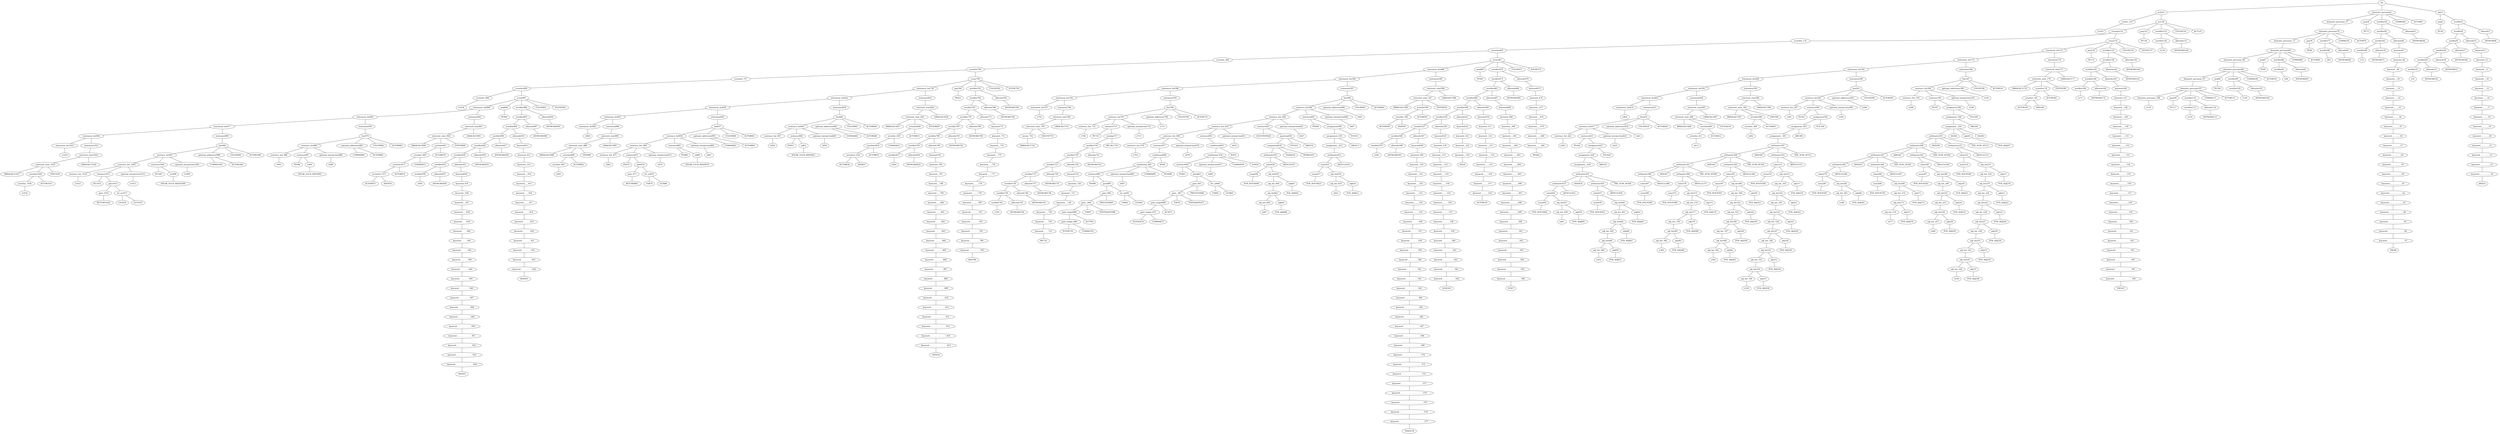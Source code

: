 strict graph {
	S0 -- actlist1
	S0 -- dramatis_personae2
	S0 -- title3

	title3 -- peq4
	title3 -- wordlist5

	wordlist5 -- wordlist6
	wordlist5 -- allwords7

	allwords7 -- ANYWORD8


	wordlist6 -- wordlist9
	wordlist6 -- allwords10

	allwords10 -- keyword11

	keyword11 -- keyword_12

	keyword_12 -- keyword__13

	keyword__13 -- keyword___14

	keyword___14 -- keyword____15

	keyword____15 -- keyword_____16

	keyword_____16 -- keyword______17

	keyword______17 -- keyword_______18

	keyword_______18 -- keyword________19

	keyword________19 -- keyword_________20

	keyword_________20 -- keyword__________21

	keyword__________21 -- keyword___________22

	keyword___________22 -- keyword____________23

	keyword____________23 -- keyword_____________24

	keyword_____________24 -- AND25


	wordlist9 -- wordlist26
	wordlist9 -- allwords27

	allwords27 -- ANYWORD28


	wordlist26 -- wordlist29
	wordlist26 -- allwords30

	allwords30 -- ANYWORD31


	wordlist29 -- wordlist32
	wordlist29 -- allwords33

	allwords33 -- ANYWORD34


	wordlist32 -- λ35

	peq4 -- PE36


	dramatis_personae2 -- dramatis_personae_37
	dramatis_personae2 -- peq38
	dramatis_personae2 -- wordlist39
	dramatis_personae2 -- COMMA40
	dramatis_personae2 -- ACTOR41



	wordlist39 -- wordlist42
	wordlist39 -- allwords43

	allwords43 -- ANYWORD44


	wordlist42 -- wordlist45
	wordlist42 -- allwords46

	allwords46 -- keyword47

	keyword47 -- keyword_48

	keyword_48 -- keyword__49

	keyword__49 -- keyword___50

	keyword___50 -- keyword____51

	keyword____51 -- keyword_____52

	keyword_____52 -- keyword______53

	keyword______53 -- keyword_______54

	keyword_______54 -- keyword________55

	keyword________55 -- keyword_________56

	keyword_________56 -- keyword__________57

	keyword__________57 -- keyword___________58

	keyword___________58 -- keyword____________59

	keyword____________59 -- keyword_____________60

	keyword_____________60 -- keyword______________61

	keyword______________61 -- keyword_______________62

	keyword_______________62 -- keyword________________63

	keyword________________63 -- keyword_________________64

	keyword_________________64 -- keyword__________________65

	keyword__________________65 -- keyword___________________66

	keyword___________________66 -- keyword____________________67

	keyword____________________67 -- THE68


	wordlist45 -- wordlist69
	wordlist45 -- allwords70

	allwords70 -- ANYWORD71


	wordlist69 -- λ72

	peq38 -- PE73


	dramatis_personae_37 -- dramatis_personae74

	dramatis_personae74 -- dramatis_personae_75
	dramatis_personae74 -- peq76
	dramatis_personae74 -- wordlist77
	dramatis_personae74 -- COMMA78
	dramatis_personae74 -- ACTOR79



	wordlist77 -- wordlist80
	wordlist77 -- allwords81

	allwords81 -- ANYWORD82


	wordlist80 -- λ83

	peq76 -- PE84


	dramatis_personae_75 -- dramatis_personae85

	dramatis_personae85 -- dramatis_personae_86
	dramatis_personae85 -- peq87
	dramatis_personae85 -- wordlist88
	dramatis_personae85 -- COMMA89
	dramatis_personae85 -- ACTOR90



	wordlist88 -- wordlist91
	wordlist88 -- allwords92

	allwords92 -- ANYWORD93


	wordlist91 -- λ94

	peq87 -- PE95


	dramatis_personae_86 -- dramatis_personae96

	dramatis_personae96 -- dramatis_personae_97
	dramatis_personae96 -- peq98
	dramatis_personae96 -- wordlist99
	dramatis_personae96 -- COMMA100
	dramatis_personae96 -- ACTOR101



	wordlist99 -- wordlist102
	wordlist99 -- allwords103

	allwords103 -- ANYWORD104


	wordlist102 -- λ105

	peq98 -- PE106


	dramatis_personae_97 -- dramatis_personae107

	dramatis_personae107 -- dramatis_personae_108
	dramatis_personae107 -- peq109
	dramatis_personae107 -- wordlist110
	dramatis_personae107 -- COMMA111
	dramatis_personae107 -- ACTOR112



	wordlist110 -- wordlist113
	wordlist110 -- allwords114

	allwords114 -- ANYWORD115


	wordlist113 -- λ116

	peq109 -- PE117


	dramatis_personae_108 -- λ118

	actlist1 -- actlist_119
	actlist1 -- act120

	act120 -- scenelist121
	act120 -- peq122
	act120 -- wordlist123
	act120 -- COLON124
	act120 -- ACT125



	wordlist123 -- wordlist126
	wordlist123 -- allwords127

	allwords127 -- ANYWORD128


	wordlist126 -- λ129

	peq122 -- PE130


	scenelist121 -- scenelist_131
	scenelist121 -- scene132

	scene132 -- statement_list133
	scene132 -- peq134
	scene132 -- wordlist135
	scene132 -- COLON136
	scene132 -- SCENE137



	wordlist135 -- wordlist138
	wordlist135 -- allwords139

	allwords139 -- ANYWORD140


	wordlist138 -- wordlist141
	wordlist138 -- allwords142

	allwords142 -- ANYWORD143


	wordlist141 -- wordlist144
	wordlist141 -- allwords145

	allwords145 -- keyword146

	keyword146 -- keyword_147

	keyword_147 -- keyword__148

	keyword__148 -- keyword___149

	keyword___149 -- keyword____150

	keyword____150 -- keyword_____151

	keyword_____151 -- keyword______152

	keyword______152 -- keyword_______153

	keyword_______153 -- keyword________154

	keyword________154 -- keyword_________155

	keyword_________155 -- keyword__________156

	keyword__________156 -- keyword___________157

	keyword___________157 -- keyword____________158

	keyword____________158 -- keyword_____________159

	keyword_____________159 -- keyword______________160

	keyword______________160 -- keyword_______________161

	keyword_______________161 -- keyword________________162

	keyword________________162 -- keyword_________________163

	keyword_________________163 -- keyword__________________164

	keyword__________________164 -- keyword___________________165

	keyword___________________165 -- keyword____________________166

	keyword____________________166 -- THE167


	wordlist144 -- wordlist168
	wordlist144 -- allwords169

	allwords169 -- ANYWORD170


	wordlist168 -- λ171

	peq134 -- PE172


	statement_list133 -- statement_list173
	statement_list133 -- statement174

	statement174 -- enterexit_stmt175

	enterexit_stmt175 -- enterexit_stmt_176
	enterexit_stmt175 -- LBRACKET177


	enterexit_stmt_176 -- RBRACKET178
	enterexit_stmt_176 -- actorlist179
	enterexit_stmt_176 -- ENTER180


	actorlist179 -- actorlist_181
	actorlist179 -- ACTOR182


	actorlist_181 -- ACTOR183
	actorlist_181 -- AND184




	statement_list173 -- statement_list185
	statement_list173 -- statement186

	statement186 -- line187

	line187 -- sentence_list188
	line187 -- optional_addressee189
	line187 -- COLON190
	line187 -- ACTOR191



	optional_addressee189 -- λ192

	sentence_list188 -- sentence_list_193
	sentence_list188 -- sentence194
	sentence_list188 -- optional_interjection195

	optional_interjection195 -- λ196

	sentence194 -- PE197
	sentence194 -- assignment198

	assignment198 -- assignment_199
	assignment198 -- YOU200


	assignment_199 -- assignment__201
	assignment_199 -- ARE202


	assignment__201 -- arithmetic203
	assignment__201 -- AS204
	assignment__201 -- adj205
	assignment__201 -- AS206


	adj205 -- POS_ADJ207



	arithmetic203 -- arithmetic208
	arithmetic203 -- AND209
	arithmetic203 -- arithmetic210
	arithmetic203 -- THE_SUM_OF211


	arithmetic210 -- value212
	arithmetic210 -- ARTICLE213


	value212 -- noun214
	value212 -- adj_list215

	adj_list215 -- adj_list_216
	adj_list215 -- adj217

	adj217 -- POS_ADJ218


	adj_list_216 -- adj_list219

	adj_list219 -- adj_list_220
	adj_list219 -- adj221

	adj221 -- POS_ADJ222


	adj_list_220 -- adj_list223

	adj_list223 -- adj_list_224
	adj_list223 -- adj225

	adj225 -- POS_ADJ226


	adj_list_224 -- adj_list227

	adj_list227 -- adj_list_228
	adj_list227 -- adj229

	adj229 -- POS_ADJ230


	adj_list_228 -- adj_list231

	adj_list231 -- adj_list_232
	adj_list231 -- adj233

	adj233 -- POS_ADJ234


	adj_list_232 -- adj_list235

	adj_list235 -- adj_list_236
	adj_list235 -- adj237

	adj237 -- POS_ADJ238


	adj_list_236 -- λ239

	noun214 -- POS_NOUN240



	arithmetic208 -- arithmetic241
	arithmetic208 -- AND242
	arithmetic208 -- arithmetic243
	arithmetic208 -- THE_SUM_OF244


	arithmetic243 -- value245
	arithmetic243 -- ARTICLE246


	value245 -- noun247
	value245 -- adj_list248

	adj_list248 -- adj_list_249
	adj_list248 -- adj250

	adj250 -- POS_ADJ251


	adj_list_249 -- adj_list252

	adj_list252 -- adj_list_253
	adj_list252 -- adj254

	adj254 -- POS_ADJ255


	adj_list_253 -- adj_list256

	adj_list256 -- adj_list_257
	adj_list256 -- adj258

	adj258 -- POS_ADJ259


	adj_list_257 -- λ260

	noun247 -- POS_NOUN261



	arithmetic241 -- arithmetic262
	arithmetic241 -- AND263
	arithmetic241 -- arithmetic264
	arithmetic241 -- THE_SUM_OF265


	arithmetic264 -- value266
	arithmetic264 -- ARTICLE267


	value266 -- noun268
	value266 -- adj_list269

	adj_list269 -- adj_list_270
	adj_list269 -- adj271

	adj271 -- POS_ADJ272


	adj_list_270 -- adj_list273

	adj_list273 -- adj_list_274
	adj_list273 -- adj275

	adj275 -- POS_ADJ276


	adj_list_274 -- λ277

	noun268 -- POS_NOUN278



	arithmetic262 -- value279
	arithmetic262 -- ARTICLE280


	value279 -- noun281
	value279 -- adj_list282

	adj_list282 -- adj_list_283
	adj_list282 -- adj284

	adj284 -- POS_ADJ285


	adj_list_283 -- λ286

	noun281 -- POS_NOUN287



	sentence_list_193 -- λ288

	statement_list185 -- statement_list289
	statement_list185 -- statement290

	statement290 -- line291

	line291 -- sentence_list292
	line291 -- optional_addressee293
	line291 -- COLON294
	line291 -- ACTOR295



	optional_addressee293 -- λ296

	sentence_list292 -- sentence_list_297
	sentence_list292 -- sentence298
	sentence_list292 -- optional_interjection299

	optional_interjection299 -- λ300

	sentence298 -- PE301
	sentence298 -- assignment302

	assignment302 -- assignment_303
	assignment302 -- YOU304


	assignment_303 -- assignment__305
	assignment_303 -- ARE306


	assignment__305 -- arithmetic307

	arithmetic307 -- arithmetic308
	arithmetic307 -- AND309
	arithmetic307 -- arithmetic310
	arithmetic307 -- THE_SUM_OF311


	arithmetic310 -- value312
	arithmetic310 -- ARTICLE313


	value312 -- noun314
	value312 -- adj_list315

	adj_list315 -- adj_list_316
	adj_list315 -- adj317

	adj317 -- POS_ADJ318


	adj_list_316 -- adj_list319

	adj_list319 -- adj_list_320
	adj_list319 -- adj321

	adj321 -- POS_ADJ322


	adj_list_320 -- adj_list323

	adj_list323 -- adj_list_324
	adj_list323 -- adj325

	adj325 -- POS_ADJ326


	adj_list_324 -- adj_list327

	adj_list327 -- adj_list_328
	adj_list327 -- adj329

	adj329 -- POS_ADJ330


	adj_list_328 -- adj_list331

	adj_list331 -- adj_list_332
	adj_list331 -- adj333

	adj333 -- POS_ADJ334


	adj_list_332 -- adj_list335

	adj_list335 -- adj_list_336
	adj_list335 -- adj337

	adj337 -- POS_ADJ338


	adj_list_336 -- λ339

	noun314 -- POS_NOUN340



	arithmetic308 -- arithmetic341
	arithmetic308 -- AND342
	arithmetic308 -- arithmetic343
	arithmetic308 -- THE_SUM_OF344


	arithmetic343 -- value345
	arithmetic343 -- ARTICLE346


	value345 -- noun347
	value345 -- adj_list348

	adj_list348 -- adj_list_349
	adj_list348 -- adj350

	adj350 -- POS_ADJ351


	adj_list_349 -- adj_list352

	adj_list352 -- adj_list_353
	adj_list352 -- adj354

	adj354 -- POS_ADJ355


	adj_list_353 -- adj_list356

	adj_list356 -- adj_list_357
	adj_list356 -- adj358

	adj358 -- POS_ADJ359


	adj_list_357 -- adj_list360

	adj_list360 -- adj_list_361
	adj_list360 -- adj362

	adj362 -- POS_ADJ363


	adj_list_361 -- λ364

	noun347 -- POS_NOUN365



	arithmetic341 -- arithmetic366
	arithmetic341 -- AND367
	arithmetic341 -- arithmetic368
	arithmetic341 -- THE_SUM_OF369


	arithmetic368 -- value370
	arithmetic368 -- ARTICLE371


	value370 -- noun372
	value370 -- adj_list373

	adj_list373 -- adj_list_374
	adj_list373 -- adj375

	adj375 -- POS_ADJ376


	adj_list_374 -- adj_list377

	adj_list377 -- adj_list_378
	adj_list377 -- adj379

	adj379 -- POS_ADJ380


	adj_list_378 -- adj_list381

	adj_list381 -- adj_list_382
	adj_list381 -- adj383

	adj383 -- POS_ADJ384


	adj_list_382 -- λ385

	noun372 -- POS_NOUN386



	arithmetic366 -- value387
	arithmetic366 -- ARTICLE388


	value387 -- noun389

	noun389 -- POS_NOUN390



	sentence_list_297 -- λ391

	statement_list289 -- statement_list392
	statement_list289 -- statement393

	statement393 -- enterexit_stmt394

	enterexit_stmt394 -- enterexit_stmt_395
	enterexit_stmt394 -- LBRACKET396


	enterexit_stmt_395 -- RBRACKET397
	enterexit_stmt_395 -- actorlist398
	enterexit_stmt_395 -- EXIT399


	actorlist398 -- actorlist_400
	actorlist398 -- ACTOR401


	actorlist_400 -- λ402


	statement_list392 -- statement_list403
	statement_list392 -- statement404

	statement404 -- enterexit_stmt405

	enterexit_stmt405 -- enterexit_stmt_406
	enterexit_stmt405 -- LBRACKET407


	enterexit_stmt_406 -- RBRACKET408
	enterexit_stmt_406 -- actorlist409
	enterexit_stmt_406 -- ENTER410


	actorlist409 -- actorlist_411
	actorlist409 -- ACTOR412


	actorlist_411 -- λ413


	statement_list403 -- statement_list414
	statement_list403 -- statement415

	statement415 -- line416

	line416 -- sentence_list417
	line416 -- optional_addressee418
	line416 -- COLON419
	line416 -- ACTOR420



	optional_addressee418 -- λ421

	sentence_list417 -- sentence_list_422
	sentence_list417 -- sentence423
	sentence_list417 -- optional_interjection424

	optional_interjection424 -- λ425

	sentence423 -- PE426
	sentence423 -- assignment427

	assignment427 -- assignment_428
	assignment427 -- YOU429


	assignment_428 -- assignment__430
	assignment_428 -- ARE431


	assignment__430 -- arithmetic432

	arithmetic432 -- arithmetic433
	arithmetic432 -- AND434
	arithmetic432 -- arithmetic435
	arithmetic432 -- THE_SUM_OF436


	arithmetic435 -- value437
	arithmetic435 -- ARTICLE438


	value437 -- noun439
	value437 -- adj_list440

	adj_list440 -- adj_list_441
	adj_list440 -- adj442

	adj442 -- POS_ADJ443


	adj_list_441 -- adj_list444

	adj_list444 -- adj_list_445
	adj_list444 -- adj446

	adj446 -- POS_ADJ447


	adj_list_445 -- adj_list448

	adj_list448 -- adj_list_449
	adj_list448 -- adj450

	adj450 -- POS_ADJ451


	adj_list_449 -- λ452

	noun439 -- POS_NOUN453



	arithmetic433 -- value454
	arithmetic433 -- ARTICLE455


	value454 -- noun456
	value454 -- adj_list457

	adj_list457 -- adj_list_458
	adj_list457 -- adj459

	adj459 -- POS_ADJ460


	adj_list_458 -- λ461

	noun456 -- POS_NOUN462



	sentence_list_422 -- λ463

	statement_list414 -- λ464

	scenelist_131 -- scenelist465

	scenelist465 -- scenelist_466
	scenelist465 -- scene467

	scene467 -- statement_list468
	scene467 -- peq469
	scene467 -- wordlist470
	scene467 -- COLON471
	scene467 -- SCENE472



	wordlist470 -- wordlist473
	wordlist470 -- allwords474

	allwords474 -- keyword475

	keyword475 -- keyword_476

	keyword_476 -- keyword__477

	keyword__477 -- keyword___478

	keyword___478 -- keyword____479

	keyword____479 -- keyword_____480

	keyword_____480 -- keyword______481

	keyword______481 -- WE482


	wordlist473 -- wordlist483
	wordlist473 -- allwords484

	allwords484 -- ANYWORD485


	wordlist483 -- wordlist486
	wordlist483 -- allwords487

	allwords487 -- keyword488

	keyword488 -- keyword_489

	keyword_489 -- keyword__490

	keyword__490 -- keyword___491

	keyword___491 -- keyword____492

	keyword____492 -- keyword_____493

	keyword_____493 -- keyword______494

	keyword______494 -- keyword_______495

	keyword_______495 -- keyword________496

	keyword________496 -- keyword_________497

	keyword_________497 -- keyword__________498

	keyword__________498 -- keyword___________499

	keyword___________499 -- keyword____________500

	keyword____________500 -- keyword_____________501

	keyword_____________501 -- keyword______________502

	keyword______________502 -- keyword_______________503

	keyword_______________503 -- keyword________________504

	keyword________________504 -- keyword_________________505

	keyword_________________505 -- keyword__________________506

	keyword__________________506 -- IF507


	wordlist486 -- wordlist508
	wordlist486 -- allwords509

	allwords509 -- keyword510

	keyword510 -- keyword_511

	keyword_511 -- keyword__512

	keyword__512 -- keyword___513

	keyword___513 -- keyword____514

	keyword____514 -- keyword_____515

	keyword_____515 -- keyword______516

	keyword______516 -- keyword_______517

	keyword_______517 -- keyword________518

	keyword________518 -- ACTOR519


	wordlist508 -- wordlist520
	wordlist508 -- allwords521

	allwords521 -- keyword522

	keyword522 -- keyword_523

	keyword_523 -- keyword__524

	keyword__524 -- keyword___525

	keyword___525 -- IS526


	wordlist520 -- wordlist527
	wordlist520 -- allwords528

	allwords528 -- keyword529

	keyword529 -- keyword_530

	keyword_530 -- keyword__531

	keyword__531 -- keyword___532

	keyword___532 -- keyword____533

	keyword____533 -- keyword_____534

	keyword_____534 -- keyword______535

	keyword______535 -- keyword_______536

	keyword_______536 -- keyword________537

	keyword________537 -- keyword_________538

	keyword_________538 -- keyword__________539

	keyword__________539 -- keyword___________540

	keyword___________540 -- keyword____________541

	keyword____________541 -- keyword_____________542

	keyword_____________542 -- keyword______________543

	keyword______________543 -- keyword_______________544

	keyword_______________544 -- LESS545


	wordlist527 -- wordlist546
	wordlist527 -- allwords547

	allwords547 -- keyword548

	keyword548 -- keyword_549

	keyword_549 -- keyword__550

	keyword__550 -- keyword___551

	keyword___551 -- keyword____552

	keyword____552 -- keyword_____553

	keyword_____553 -- keyword______554

	keyword______554 -- keyword_______555

	keyword_______555 -- keyword________556

	keyword________556 -- keyword_________557

	keyword_________557 -- keyword__________558

	keyword__________558 -- keyword___________559

	keyword___________559 -- keyword____________560

	keyword____________560 -- keyword_____________561

	keyword_____________561 -- keyword______________562

	keyword______________562 -- keyword_______________563

	keyword_______________563 -- keyword________________564

	keyword________________564 -- keyword_________________565

	keyword_________________565 -- keyword__________________566

	keyword__________________566 -- keyword___________________567

	keyword___________________567 -- keyword____________________568

	keyword____________________568 -- keyword_____________________569

	keyword_____________________569 -- keyword______________________570

	keyword______________________570 -- keyword_______________________571

	keyword_______________________571 -- keyword________________________572

	keyword________________________572 -- keyword_________________________573

	keyword_________________________573 -- keyword__________________________574

	keyword__________________________574 -- keyword___________________________575

	keyword___________________________575 -- keyword____________________________576

	keyword____________________________576 -- keyword_____________________________577

	keyword_____________________________577 -- THAN578


	wordlist546 -- wordlist579
	wordlist546 -- allwords580

	allwords580 -- ANYWORD581


	wordlist579 -- λ582

	peq469 -- PE583


	statement_list468 -- statement_list584
	statement_list468 -- statement585

	statement585 -- enterexit_stmt586

	enterexit_stmt586 -- enterexit_stmt_587
	enterexit_stmt586 -- LBRACKET588


	enterexit_stmt_587 -- RBRACKET589
	enterexit_stmt_587 -- actorlist590
	enterexit_stmt_587 -- ENTER591


	actorlist590 -- actorlist_592
	actorlist590 -- ACTOR593


	actorlist_592 -- ACTOR594
	actorlist_592 -- AND595




	statement_list584 -- statement_list596
	statement_list584 -- statement597

	statement597 -- line598

	line598 -- sentence_list599
	line598 -- optional_addressee600
	line598 -- COLON601
	line598 -- ACTOR602



	optional_addressee600 -- λ603

	sentence_list599 -- sentence_list_604
	sentence_list599 -- sentence605
	sentence_list599 -- optional_interjection606

	optional_interjection606 -- λ607

	sentence605 -- PE608
	sentence605 -- assignment609

	assignment609 -- assignment_610
	assignment609 -- YOU611


	assignment_610 -- assignment__612
	assignment_610 -- ARE613


	assignment__612 -- arithmetic614

	arithmetic614 -- value615
	arithmetic614 -- ARTICLE616


	value615 -- noun617
	value615 -- adj_list618

	adj_list618 -- adj_list_619
	adj_list618 -- adj620

	adj620 -- POS_ADJ621


	adj_list_619 -- λ622

	noun617 -- POS_NOUN623



	sentence_list_604 -- sentence_list_624
	sentence_list_604 -- sentence625
	sentence_list_604 -- optional_interjection626

	optional_interjection626 -- λ627

	sentence625 -- QUESTION628
	sentence625 -- question629

	question629 -- comparison630
	question629 -- YOU631
	question629 -- ARE632



	comparison630 -- arithmetic633
	comparison630 -- THAN634
	comparison630 -- WORSE635



	arithmetic633 -- value636
	arithmetic633 -- ARTICLE637


	value636 -- noun638
	value636 -- adj_list639

	adj_list639 -- adj_list_640
	adj_list639 -- adj641

	adj641 -- POS_ADJ642


	adj_list_640 -- adj_list643

	adj_list643 -- adj_list_644
	adj_list643 -- adj645

	adj645 -- POS_ADJ646


	adj_list_644 -- λ647

	noun638 -- POS_NOUN648



	sentence_list_624 -- sentence_list_649
	sentence_list_624 -- sentence650
	sentence_list_624 -- optional_interjection651

	optional_interjection651 -- λ652

	sentence650 -- conditional653

	conditional653 -- conditional_654
	conditional653 -- IF655


	conditional_654 -- sentence656
	conditional_654 -- optional_interjection657
	conditional_654 -- COMMA658
	conditional_654 -- SO659



	optional_interjection657 -- λ660

	sentence656 -- PE661
	sentence656 -- goto662

	goto662 -- goto_663
	goto662 -- let_us664

	let_us664 -- US665
	let_us664 -- LET666



	goto_663 -- goto__667
	goto_663 -- PROCEED668


	goto__667 -- goto_target669
	goto__667 -- TO670
	goto__667 -- POSTHASTE671



	goto_target669 -- goto_target_672
	goto_target669 -- ACT673


	goto_target_672 -- SCENE674
	goto_target_672 -- COMMA675




	sentence_list_649 -- sentence_list_676
	sentence_list_649 -- sentence677
	sentence_list_649 -- optional_interjection678

	optional_interjection678 -- λ679

	sentence677 -- conditional680

	conditional680 -- conditional_681
	conditional680 -- IF682


	conditional_681 -- sentence683
	conditional_681 -- optional_interjection684
	conditional_681 -- COMMA685
	conditional_681 -- NOT686



	optional_interjection684 -- λ687

	sentence683 -- PE688
	sentence683 -- goto689

	goto689 -- goto_690
	goto689 -- let_us691

	let_us691 -- US692
	let_us691 -- LET693



	goto_690 -- goto__694
	goto_690 -- PROCEED695


	goto__694 -- goto_target696
	goto__694 -- TO697
	goto__694 -- POSTHASTE698



	goto_target696 -- goto_target_699
	goto_target696 -- ACT700


	goto_target_699 -- SCENE701
	goto_target_699 -- COMMA702




	sentence_list_676 -- λ703

	statement_list596 -- statement_list704
	statement_list596 -- statement705

	statement705 -- line706

	line706 -- sentence_list707
	line706 -- optional_addressee708
	line706 -- COLON709
	line706 -- ACTOR710



	optional_addressee708 -- λ711

	sentence_list707 -- sentence_list_712
	sentence_list707 -- sentence713
	sentence_list707 -- optional_interjection714

	optional_interjection714 -- λ715

	sentence713 -- PE716
	sentence713 -- stackop717

	stackop717 -- wordlist718
	stackop717 -- RECALL719


	wordlist718 -- wordlist720
	wordlist718 -- allwords721

	allwords721 -- ANYWORD722


	wordlist720 -- wordlist723
	wordlist720 -- allwords724

	allwords724 -- keyword725

	keyword725 -- keyword_726

	keyword_726 -- keyword__727

	keyword__727 -- keyword___728

	keyword___728 -- keyword____729

	keyword____729 -- keyword_____730

	keyword_____730 -- keyword______731

	keyword______731 -- WE732


	wordlist723 -- wordlist733
	wordlist723 -- allwords734

	allwords734 -- ANYWORD735


	wordlist733 -- wordlist736
	wordlist733 -- allwords737

	allwords737 -- ANYWORD738


	wordlist736 -- wordlist739
	wordlist736 -- allwords740

	allwords740 -- ANYWORD741


	wordlist739 -- wordlist742
	wordlist739 -- allwords743

	allwords743 -- ANYWORD744


	wordlist742 -- λ745


	sentence_list_712 -- λ746

	statement_list704 -- statement_list747
	statement_list704 -- statement748

	statement748 -- enterexit_stmt749

	enterexit_stmt749 -- enterexit_stmt_750
	enterexit_stmt749 -- LBRACKET751


	enterexit_stmt_750 -- exeunt_752
	enterexit_stmt_750 -- EXEUNT753


	exeunt_752 -- RBRACKET754


	statement_list747 -- λ755

	scenelist_466 -- scenelist756

	scenelist756 -- scenelist_757
	scenelist756 -- scene758

	scene758 -- statement_list759
	scene758 -- peq760
	scene758 -- wordlist761
	scene758 -- COLON762
	scene758 -- SCENE763



	wordlist761 -- wordlist764
	wordlist761 -- allwords765

	allwords765 -- ANYWORD766


	wordlist764 -- wordlist767
	wordlist764 -- allwords768

	allwords768 -- ANYWORD769


	wordlist767 -- wordlist770
	wordlist767 -- allwords771

	allwords771 -- keyword772

	keyword772 -- keyword_773

	keyword_773 -- keyword__774

	keyword__774 -- keyword___775

	keyword___775 -- keyword____776

	keyword____776 -- keyword_____777

	keyword_____777 -- keyword______778

	keyword______778 -- keyword_______779

	keyword_______779 -- keyword________780

	keyword________780 -- keyword_________781

	keyword_________781 -- keyword__________782

	keyword__________782 -- keyword___________783

	keyword___________783 -- keyword____________784

	keyword____________784 -- keyword_____________785

	keyword_____________785 -- AND786


	wordlist770 -- wordlist787
	wordlist770 -- allwords788

	allwords788 -- ANYWORD789


	wordlist787 -- wordlist790
	wordlist787 -- allwords791

	allwords791 -- ANYWORD792


	wordlist790 -- wordlist793
	wordlist790 -- allwords794

	allwords794 -- keyword795

	keyword795 -- keyword_796

	keyword_796 -- keyword__797

	keyword__797 -- keyword___798

	keyword___798 -- keyword____799

	keyword____799 -- keyword_____800

	keyword_____800 -- keyword______801

	keyword______801 -- keyword_______802

	keyword_______802 -- keyword________803

	keyword________803 -- keyword_________804

	keyword_________804 -- keyword__________805

	keyword__________805 -- keyword___________806

	keyword___________806 -- keyword____________807

	keyword____________807 -- keyword_____________808

	keyword_____________808 -- keyword______________809

	keyword______________809 -- keyword_______________810

	keyword_______________810 -- keyword________________811

	keyword________________811 -- keyword_________________812

	keyword_________________812 -- keyword__________________813

	keyword__________________813 -- keyword___________________814

	keyword___________________814 -- keyword____________________815

	keyword____________________815 -- THE816


	wordlist793 -- wordlist817
	wordlist793 -- allwords818

	allwords818 -- ANYWORD819


	wordlist817 -- λ820

	peq760 -- PE821


	statement_list759 -- statement_list822
	statement_list759 -- statement823

	statement823 -- enterexit_stmt824

	enterexit_stmt824 -- enterexit_stmt_825
	enterexit_stmt824 -- LBRACKET826


	enterexit_stmt_825 -- RBRACKET827
	enterexit_stmt_825 -- actorlist828
	enterexit_stmt_825 -- ENTER829


	actorlist828 -- actorlist_830
	actorlist828 -- ACTOR831


	actorlist_830 -- actorlist2832
	actorlist_830 -- COMMA833


	actorlist2832 -- actorlist2_834
	actorlist2832 -- ACTOR835


	actorlist2_834 -- ACTOR836
	actorlist2_834 -- AND837




	statement_list822 -- statement_list838
	statement_list822 -- statement839

	statement839 -- line840

	line840 -- sentence_list841
	line840 -- optional_addressee842
	line840 -- COLON843
	line840 -- ACTOR844



	optional_addressee842 -- COMMA845
	optional_addressee842 -- ACTOR846



	sentence_list841 -- sentence_list_847
	sentence_list841 -- sentence848
	sentence_list841 -- optional_interjection849

	optional_interjection849 -- λ850

	sentence848 -- PE851
	sentence848 -- io852

	io852 -- SPEAK_YOUR_MIND853



	sentence_list_847 -- λ854

	statement_list838 -- statement_list855
	statement_list838 -- statement856

	statement856 -- line857

	line857 -- sentence_list858
	line857 -- optional_addressee859
	line857 -- COLON860
	line857 -- ACTOR861



	optional_addressee859 -- COMMA862
	optional_addressee859 -- ACTOR863



	sentence_list858 -- sentence_list_864
	sentence_list858 -- sentence865
	sentence_list858 -- optional_interjection866

	optional_interjection866 -- λ867

	sentence865 -- PE868
	sentence865 -- io869

	io869 -- SPEAK_YOUR_MIND870



	sentence_list_864 -- sentence_list_871
	sentence_list_864 -- sentence872
	sentence_list_864 -- optional_interjection873

	optional_interjection873 -- λ874

	sentence872 -- PE875
	sentence872 -- goto876

	goto876 -- goto_877
	goto876 -- let_us878

	let_us878 -- US879
	let_us878 -- LET880



	goto_877 -- RETURN881



	sentence_list_871 -- λ882

	statement_list855 -- statement_list883
	statement_list855 -- statement884

	statement884 -- enterexit_stmt885

	enterexit_stmt885 -- enterexit_stmt_886
	enterexit_stmt885 -- LBRACKET887


	enterexit_stmt_886 -- RBRACKET888
	enterexit_stmt_886 -- actorlist889
	enterexit_stmt_886 -- EXIT890


	actorlist889 -- actorlist_891
	actorlist889 -- ACTOR892


	actorlist_891 -- λ893


	statement_list883 -- λ894

	scenelist_757 -- scenelist895

	scenelist895 -- scenelist_896
	scenelist895 -- scene897

	scene897 -- statement_list898
	scene897 -- peq899
	scene897 -- wordlist900
	scene897 -- COLON901
	scene897 -- SCENE902



	wordlist900 -- wordlist903
	wordlist900 -- allwords904

	allwords904 -- ANYWORD905


	wordlist903 -- wordlist906
	wordlist903 -- allwords907

	allwords907 -- ANYWORD908


	wordlist906 -- wordlist909
	wordlist906 -- allwords910

	allwords910 -- keyword911

	keyword911 -- keyword_912

	keyword_912 -- keyword__913

	keyword__913 -- keyword___914

	keyword___914 -- keyword____915

	keyword____915 -- keyword_____916

	keyword_____916 -- keyword______917

	keyword______917 -- keyword_______918

	keyword_______918 -- keyword________919

	keyword________919 -- keyword_________920

	keyword_________920 -- keyword__________921

	keyword__________921 -- keyword___________922

	keyword___________922 -- keyword____________923

	keyword____________923 -- keyword_____________924

	keyword_____________924 -- AND925


	wordlist909 -- wordlist926
	wordlist909 -- allwords927

	allwords927 -- ANYWORD928


	wordlist926 -- wordlist929
	wordlist926 -- allwords930

	allwords930 -- ANYWORD931


	wordlist929 -- wordlist932
	wordlist929 -- allwords933

	allwords933 -- keyword934

	keyword934 -- keyword_935

	keyword_935 -- keyword__936

	keyword__936 -- keyword___937

	keyword___937 -- keyword____938

	keyword____938 -- keyword_____939

	keyword_____939 -- keyword______940

	keyword______940 -- keyword_______941

	keyword_______941 -- keyword________942

	keyword________942 -- keyword_________943

	keyword_________943 -- keyword__________944

	keyword__________944 -- keyword___________945

	keyword___________945 -- keyword____________946

	keyword____________946 -- keyword_____________947

	keyword_____________947 -- keyword______________948

	keyword______________948 -- keyword_______________949

	keyword_______________949 -- keyword________________950

	keyword________________950 -- keyword_________________951

	keyword_________________951 -- keyword__________________952

	keyword__________________952 -- keyword___________________953

	keyword___________________953 -- keyword____________________954

	keyword____________________954 -- THE955


	wordlist932 -- wordlist956
	wordlist932 -- allwords957

	allwords957 -- ANYWORD958


	wordlist956 -- λ959

	peq899 -- PE960


	statement_list898 -- statement_list961
	statement_list898 -- statement962

	statement962 -- enterexit_stmt963

	enterexit_stmt963 -- enterexit_stmt_964
	enterexit_stmt963 -- LBRACKET965


	enterexit_stmt_964 -- RBRACKET966
	enterexit_stmt_964 -- actorlist967
	enterexit_stmt_964 -- ENTER968


	actorlist967 -- actorlist_969
	actorlist967 -- ACTOR970


	actorlist_969 -- actorlist2971
	actorlist_969 -- COMMA972


	actorlist2971 -- actorlist2_973
	actorlist2971 -- ACTOR974


	actorlist2_973 -- ACTOR975
	actorlist2_973 -- AND976




	statement_list961 -- statement_list977
	statement_list961 -- statement978

	statement978 -- line979

	line979 -- sentence_list980
	line979 -- optional_addressee981
	line979 -- COLON982
	line979 -- ACTOR983



	optional_addressee981 -- COMMA984
	optional_addressee981 -- ACTOR985



	sentence_list980 -- sentence_list_986
	sentence_list980 -- sentence987
	sentence_list980 -- optional_interjection988

	optional_interjection988 -- λ989

	sentence987 -- PE990
	sentence987 -- io991

	io991 -- SPEAK_YOUR_MIND992



	sentence_list_986 -- λ993

	statement_list977 -- statement_list994
	statement_list977 -- statement995

	statement995 -- line996

	line996 -- sentence_list997
	line996 -- optional_addressee998
	line996 -- COLON999
	line996 -- ACTOR1000



	optional_addressee998 -- COMMA1001
	optional_addressee998 -- ACTOR1002



	sentence_list997 -- sentence_list_1003
	sentence_list997 -- sentence1004
	sentence_list997 -- optional_interjection1005

	optional_interjection1005 -- λ1006

	sentence1004 -- PE1007
	sentence1004 -- io1008

	io1008 -- SPEAK_YOUR_MIND1009



	sentence_list_1003 -- sentence_list_1010
	sentence_list_1003 -- sentence1011
	sentence_list_1003 -- optional_interjection1012

	optional_interjection1012 -- λ1013

	sentence1011 -- PE1014
	sentence1011 -- goto1015

	goto1015 -- goto_1016
	goto1015 -- let_us1017

	let_us1017 -- US1018
	let_us1017 -- LET1019



	goto_1016 -- RETURN1020



	sentence_list_1010 -- λ1021

	statement_list994 -- statement_list1022
	statement_list994 -- statement1023

	statement1023 -- enterexit_stmt1024

	enterexit_stmt1024 -- enterexit_stmt_1025
	enterexit_stmt1024 -- LBRACKET1026


	enterexit_stmt_1025 -- RBRACKET1027
	enterexit_stmt_1025 -- actorlist1028
	enterexit_stmt_1025 -- EXIT1029


	actorlist1028 -- actorlist_1030
	actorlist1028 -- ACTOR1031


	actorlist_1030 -- λ1032


	statement_list1022 -- λ1033

	scenelist_896 -- λ1034

	actlist_119 -- λ1035


}